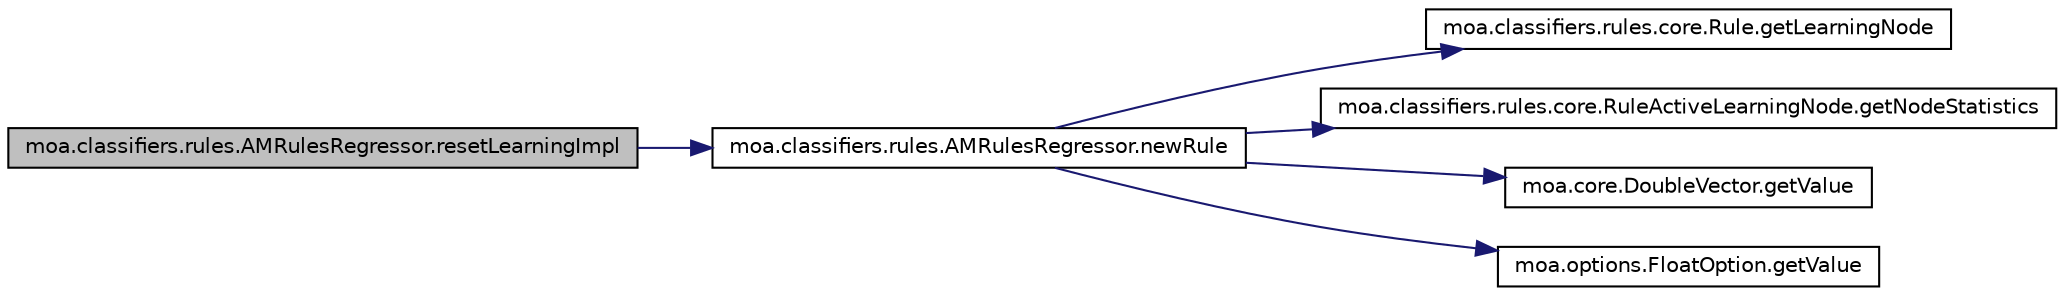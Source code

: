 digraph G
{
  edge [fontname="Helvetica",fontsize="10",labelfontname="Helvetica",labelfontsize="10"];
  node [fontname="Helvetica",fontsize="10",shape=record];
  rankdir=LR;
  Node1 [label="moa.classifiers.rules.AMRulesRegressor.resetLearningImpl",height=0.2,width=0.4,color="black", fillcolor="grey75", style="filled" fontcolor="black"];
  Node1 -> Node2 [color="midnightblue",fontsize="10",style="solid",fontname="Helvetica"];
  Node2 [label="moa.classifiers.rules.AMRulesRegressor.newRule",height=0.2,width=0.4,color="black", fillcolor="white", style="filled",URL="$classmoa_1_1classifiers_1_1rules_1_1AMRulesRegressor.html#aa5b19f1fced3beb3b10a9c4b0f39914a",tooltip="Rule.Builder() to build an object with the parameters."];
  Node2 -> Node3 [color="midnightblue",fontsize="10",style="solid",fontname="Helvetica"];
  Node3 [label="moa.classifiers.rules.core.Rule.getLearningNode",height=0.2,width=0.4,color="black", fillcolor="white", style="filled",URL="$classmoa_1_1classifiers_1_1rules_1_1core_1_1Rule.html#a3e717635dd275520d83831dadcb00a5b",tooltip="getLearningNode Method This is the way to pass info for other classes."];
  Node2 -> Node4 [color="midnightblue",fontsize="10",style="solid",fontname="Helvetica"];
  Node4 [label="moa.classifiers.rules.core.RuleActiveLearningNode.getNodeStatistics",height=0.2,width=0.4,color="black", fillcolor="white", style="filled",URL="$classmoa_1_1classifiers_1_1rules_1_1core_1_1RuleActiveLearningNode.html#a236faa608deb861686ff86b8576653ba"];
  Node2 -> Node5 [color="midnightblue",fontsize="10",style="solid",fontname="Helvetica"];
  Node5 [label="moa.core.DoubleVector.getValue",height=0.2,width=0.4,color="black", fillcolor="white", style="filled",URL="$classmoa_1_1core_1_1DoubleVector.html#a0a22580b229225823e9b11ed9d35104a"];
  Node2 -> Node6 [color="midnightblue",fontsize="10",style="solid",fontname="Helvetica"];
  Node6 [label="moa.options.FloatOption.getValue",height=0.2,width=0.4,color="black", fillcolor="white", style="filled",URL="$classmoa_1_1options_1_1FloatOption.html#a0e606a62f4ece232aa8f8cb04bb7f1cf"];
}
